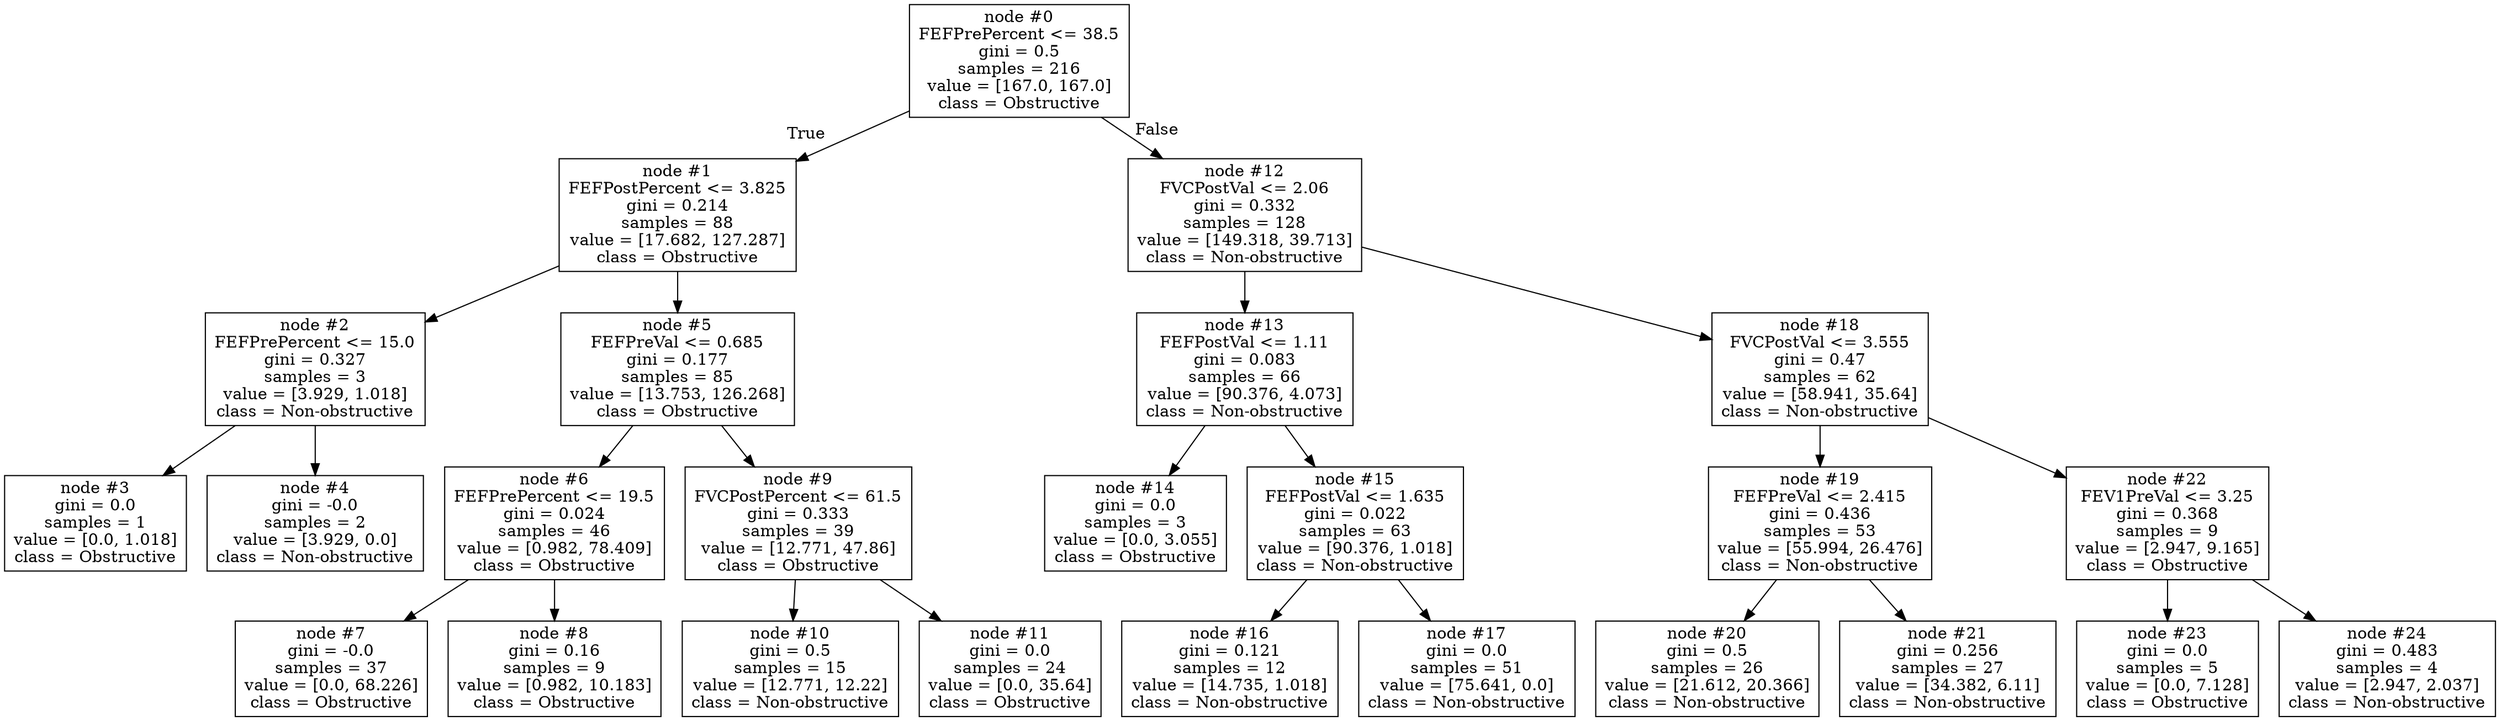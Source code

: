 digraph Tree {
node [shape=box] ;
0 [label="node #0\nFEFPrePercent <= 38.5\ngini = 0.5\nsamples = 216\nvalue = [167.0, 167.0]\nclass = Obstructive"] ;
1 [label="node #1\nFEFPostPercent <= 3.825\ngini = 0.214\nsamples = 88\nvalue = [17.682, 127.287]\nclass = Obstructive"] ;
0 -> 1 [labeldistance=2.5, labelangle=45, headlabel="True"] ;
2 [label="node #2\nFEFPrePercent <= 15.0\ngini = 0.327\nsamples = 3\nvalue = [3.929, 1.018]\nclass = Non-obstructive"] ;
1 -> 2 ;
3 [label="node #3\ngini = 0.0\nsamples = 1\nvalue = [0.0, 1.018]\nclass = Obstructive"] ;
2 -> 3 ;
4 [label="node #4\ngini = -0.0\nsamples = 2\nvalue = [3.929, 0.0]\nclass = Non-obstructive"] ;
2 -> 4 ;
5 [label="node #5\nFEFPreVal <= 0.685\ngini = 0.177\nsamples = 85\nvalue = [13.753, 126.268]\nclass = Obstructive"] ;
1 -> 5 ;
6 [label="node #6\nFEFPrePercent <= 19.5\ngini = 0.024\nsamples = 46\nvalue = [0.982, 78.409]\nclass = Obstructive"] ;
5 -> 6 ;
7 [label="node #7\ngini = -0.0\nsamples = 37\nvalue = [0.0, 68.226]\nclass = Obstructive"] ;
6 -> 7 ;
8 [label="node #8\ngini = 0.16\nsamples = 9\nvalue = [0.982, 10.183]\nclass = Obstructive"] ;
6 -> 8 ;
9 [label="node #9\nFVCPostPercent <= 61.5\ngini = 0.333\nsamples = 39\nvalue = [12.771, 47.86]\nclass = Obstructive"] ;
5 -> 9 ;
10 [label="node #10\ngini = 0.5\nsamples = 15\nvalue = [12.771, 12.22]\nclass = Non-obstructive"] ;
9 -> 10 ;
11 [label="node #11\ngini = 0.0\nsamples = 24\nvalue = [0.0, 35.64]\nclass = Obstructive"] ;
9 -> 11 ;
12 [label="node #12\nFVCPostVal <= 2.06\ngini = 0.332\nsamples = 128\nvalue = [149.318, 39.713]\nclass = Non-obstructive"] ;
0 -> 12 [labeldistance=2.5, labelangle=-45, headlabel="False"] ;
13 [label="node #13\nFEFPostVal <= 1.11\ngini = 0.083\nsamples = 66\nvalue = [90.376, 4.073]\nclass = Non-obstructive"] ;
12 -> 13 ;
14 [label="node #14\ngini = 0.0\nsamples = 3\nvalue = [0.0, 3.055]\nclass = Obstructive"] ;
13 -> 14 ;
15 [label="node #15\nFEFPostVal <= 1.635\ngini = 0.022\nsamples = 63\nvalue = [90.376, 1.018]\nclass = Non-obstructive"] ;
13 -> 15 ;
16 [label="node #16\ngini = 0.121\nsamples = 12\nvalue = [14.735, 1.018]\nclass = Non-obstructive"] ;
15 -> 16 ;
17 [label="node #17\ngini = 0.0\nsamples = 51\nvalue = [75.641, 0.0]\nclass = Non-obstructive"] ;
15 -> 17 ;
18 [label="node #18\nFVCPostVal <= 3.555\ngini = 0.47\nsamples = 62\nvalue = [58.941, 35.64]\nclass = Non-obstructive"] ;
12 -> 18 ;
19 [label="node #19\nFEFPreVal <= 2.415\ngini = 0.436\nsamples = 53\nvalue = [55.994, 26.476]\nclass = Non-obstructive"] ;
18 -> 19 ;
20 [label="node #20\ngini = 0.5\nsamples = 26\nvalue = [21.612, 20.366]\nclass = Non-obstructive"] ;
19 -> 20 ;
21 [label="node #21\ngini = 0.256\nsamples = 27\nvalue = [34.382, 6.11]\nclass = Non-obstructive"] ;
19 -> 21 ;
22 [label="node #22\nFEV1PreVal <= 3.25\ngini = 0.368\nsamples = 9\nvalue = [2.947, 9.165]\nclass = Obstructive"] ;
18 -> 22 ;
23 [label="node #23\ngini = 0.0\nsamples = 5\nvalue = [0.0, 7.128]\nclass = Obstructive"] ;
22 -> 23 ;
24 [label="node #24\ngini = 0.483\nsamples = 4\nvalue = [2.947, 2.037]\nclass = Non-obstructive"] ;
22 -> 24 ;
}